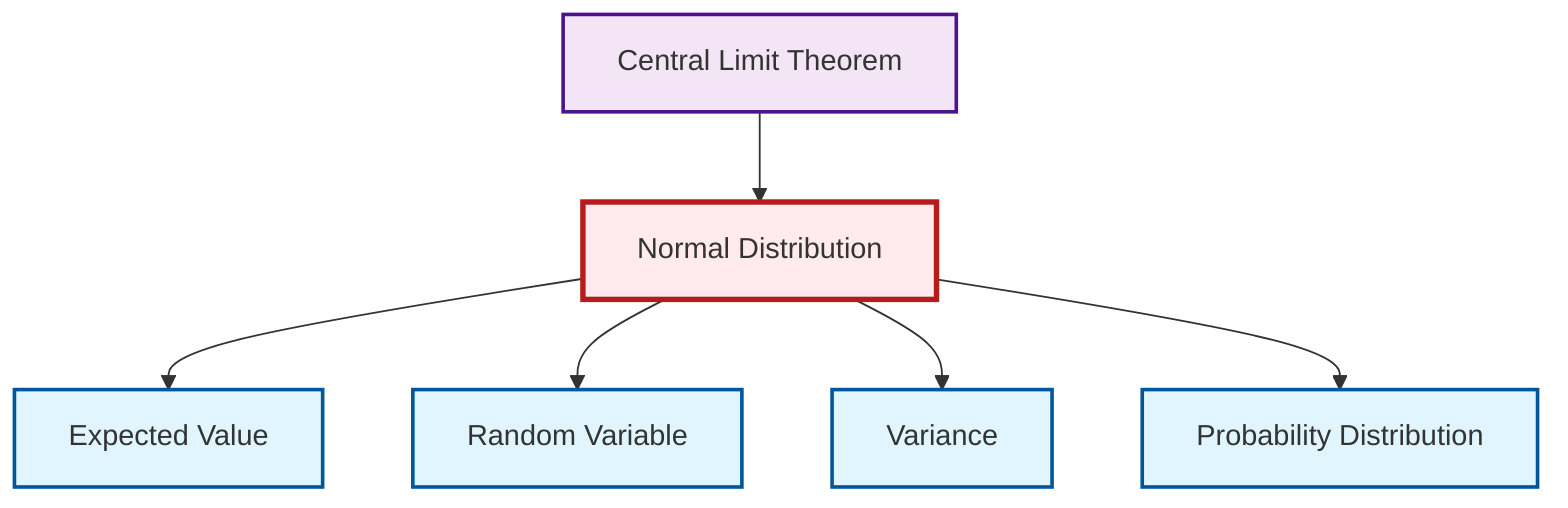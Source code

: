 graph TD
    classDef definition fill:#e1f5fe,stroke:#01579b,stroke-width:2px
    classDef theorem fill:#f3e5f5,stroke:#4a148c,stroke-width:2px
    classDef axiom fill:#fff3e0,stroke:#e65100,stroke-width:2px
    classDef example fill:#e8f5e9,stroke:#1b5e20,stroke-width:2px
    classDef current fill:#ffebee,stroke:#b71c1c,stroke-width:3px
    def-probability-distribution["Probability Distribution"]:::definition
    def-expectation["Expected Value"]:::definition
    def-normal-distribution["Normal Distribution"]:::definition
    thm-central-limit["Central Limit Theorem"]:::theorem
    def-random-variable["Random Variable"]:::definition
    def-variance["Variance"]:::definition
    def-normal-distribution --> def-expectation
    def-normal-distribution --> def-random-variable
    def-normal-distribution --> def-variance
    def-normal-distribution --> def-probability-distribution
    thm-central-limit --> def-normal-distribution
    class def-normal-distribution current